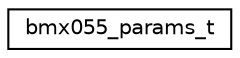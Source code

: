 digraph "Graphical Class Hierarchy"
{
 // LATEX_PDF_SIZE
  edge [fontname="Helvetica",fontsize="10",labelfontname="Helvetica",labelfontsize="10"];
  node [fontname="Helvetica",fontsize="10",shape=record];
  rankdir="LR";
  Node0 [label="bmx055_params_t",height=0.2,width=0.4,color="black", fillcolor="white", style="filled",URL="$structbmx055__params__t.html",tooltip="Data structure holding the device parameters needed for initialization."];
}
